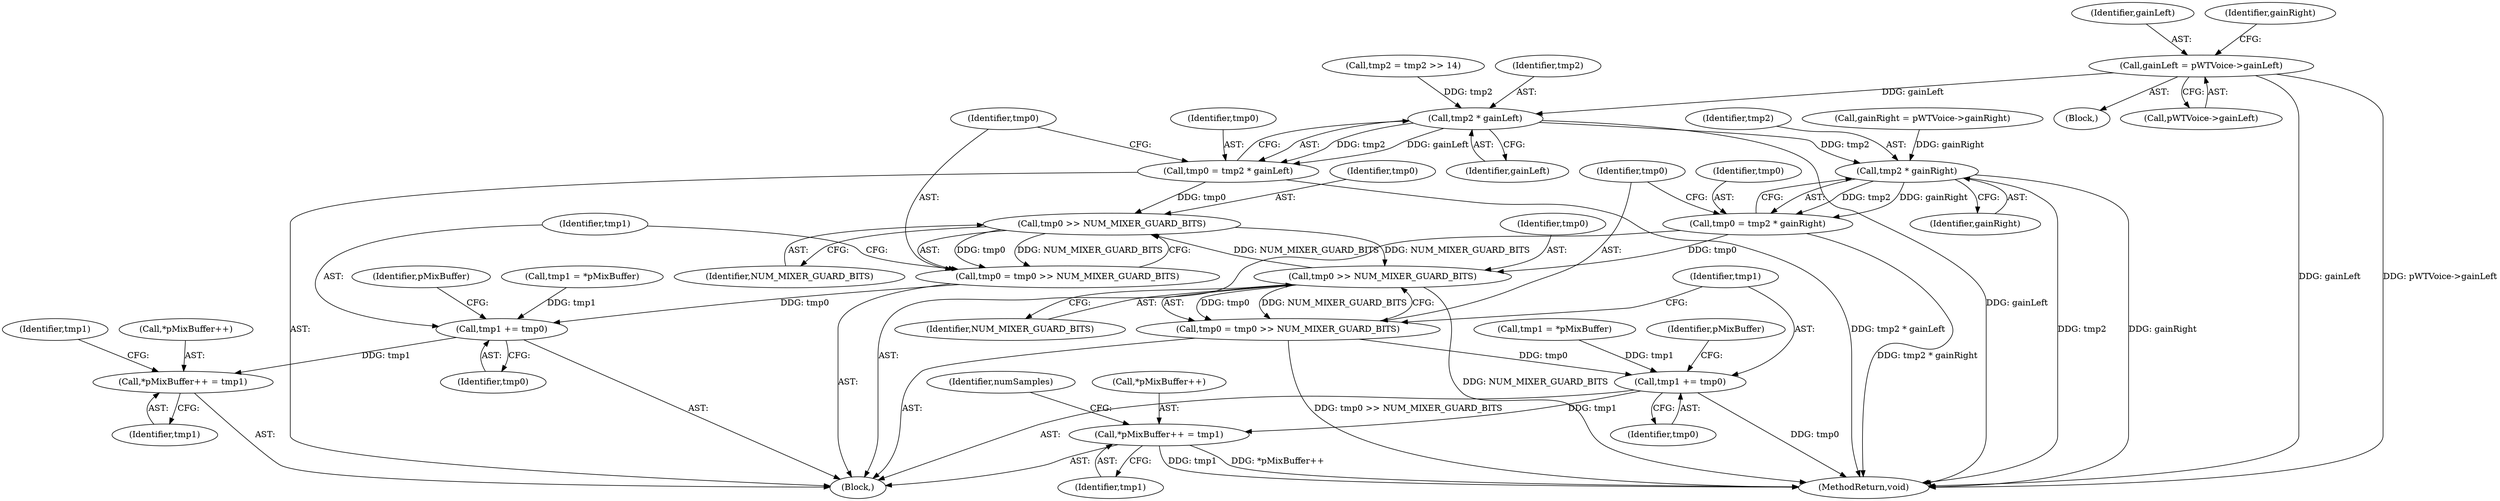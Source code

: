 digraph "0_Android_3ac044334c3ff6a61cb4238ff3ddaf17c7efcf49_4@pointer" {
"1000182" [label="(Call,gainLeft = pWTVoice->gainLeft)"];
"1000223" [label="(Call,tmp2 * gainLeft)"];
"1000221" [label="(Call,tmp0 = tmp2 * gainLeft)"];
"1000228" [label="(Call,tmp0 >> NUM_MIXER_GUARD_BITS)"];
"1000226" [label="(Call,tmp0 = tmp0 >> NUM_MIXER_GUARD_BITS)"];
"1000231" [label="(Call,tmp1 += tmp0)"];
"1000234" [label="(Call,*pMixBuffer++ = tmp1)"];
"1000250" [label="(Call,tmp0 >> NUM_MIXER_GUARD_BITS)"];
"1000248" [label="(Call,tmp0 = tmp0 >> NUM_MIXER_GUARD_BITS)"];
"1000253" [label="(Call,tmp1 += tmp0)"];
"1000256" [label="(Call,*pMixBuffer++ = tmp1)"];
"1000245" [label="(Call,tmp2 * gainRight)"];
"1000243" [label="(Call,tmp0 = tmp2 * gainRight)"];
"1000251" [label="(Identifier,tmp0)"];
"1000246" [label="(Identifier,tmp2)"];
"1000233" [label="(Identifier,tmp0)"];
"1000238" [label="(Identifier,tmp1)"];
"1000228" [label="(Call,tmp0 >> NUM_MIXER_GUARD_BITS)"];
"1000237" [label="(Identifier,pMixBuffer)"];
"1000255" [label="(Identifier,tmp0)"];
"1000231" [label="(Call,tmp1 += tmp0)"];
"1000223" [label="(Call,tmp2 * gainLeft)"];
"1000187" [label="(Call,gainRight = pWTVoice->gainRight)"];
"1000260" [label="(Identifier,tmp1)"];
"1000249" [label="(Identifier,tmp0)"];
"1000240" [label="(Identifier,tmp1)"];
"1000243" [label="(Call,tmp0 = tmp2 * gainRight)"];
"1000217" [label="(Call,tmp1 = *pMixBuffer)"];
"1000183" [label="(Identifier,gainLeft)"];
"1000188" [label="(Identifier,gainRight)"];
"1000230" [label="(Identifier,NUM_MIXER_GUARD_BITS)"];
"1000212" [label="(Call,tmp2 = tmp2 >> 14)"];
"1000224" [label="(Identifier,tmp2)"];
"1000256" [label="(Call,*pMixBuffer++ = tmp1)"];
"1000257" [label="(Call,*pMixBuffer++)"];
"1000248" [label="(Call,tmp0 = tmp0 >> NUM_MIXER_GUARD_BITS)"];
"1000250" [label="(Call,tmp0 >> NUM_MIXER_GUARD_BITS)"];
"1000235" [label="(Call,*pMixBuffer++)"];
"1000222" [label="(Identifier,tmp0)"];
"1000245" [label="(Call,tmp2 * gainRight)"];
"1000259" [label="(Identifier,pMixBuffer)"];
"1000247" [label="(Identifier,gainRight)"];
"1000254" [label="(Identifier,tmp1)"];
"1000225" [label="(Identifier,gainLeft)"];
"1000182" [label="(Call,gainLeft = pWTVoice->gainLeft)"];
"1000253" [label="(Call,tmp1 += tmp0)"];
"1000221" [label="(Call,tmp0 = tmp2 * gainLeft)"];
"1000234" [label="(Call,*pMixBuffer++ = tmp1)"];
"1000229" [label="(Identifier,tmp0)"];
"1000239" [label="(Call,tmp1 = *pMixBuffer)"];
"1000195" [label="(Block,)"];
"1000120" [label="(Block,)"];
"1000244" [label="(Identifier,tmp0)"];
"1000226" [label="(Call,tmp0 = tmp0 >> NUM_MIXER_GUARD_BITS)"];
"1000227" [label="(Identifier,tmp0)"];
"1000232" [label="(Identifier,tmp1)"];
"1000194" [label="(Identifier,numSamples)"];
"1000261" [label="(MethodReturn,void)"];
"1000252" [label="(Identifier,NUM_MIXER_GUARD_BITS)"];
"1000184" [label="(Call,pWTVoice->gainLeft)"];
"1000182" -> "1000120"  [label="AST: "];
"1000182" -> "1000184"  [label="CFG: "];
"1000183" -> "1000182"  [label="AST: "];
"1000184" -> "1000182"  [label="AST: "];
"1000188" -> "1000182"  [label="CFG: "];
"1000182" -> "1000261"  [label="DDG: gainLeft"];
"1000182" -> "1000261"  [label="DDG: pWTVoice->gainLeft"];
"1000182" -> "1000223"  [label="DDG: gainLeft"];
"1000223" -> "1000221"  [label="AST: "];
"1000223" -> "1000225"  [label="CFG: "];
"1000224" -> "1000223"  [label="AST: "];
"1000225" -> "1000223"  [label="AST: "];
"1000221" -> "1000223"  [label="CFG: "];
"1000223" -> "1000261"  [label="DDG: gainLeft"];
"1000223" -> "1000221"  [label="DDG: tmp2"];
"1000223" -> "1000221"  [label="DDG: gainLeft"];
"1000212" -> "1000223"  [label="DDG: tmp2"];
"1000223" -> "1000245"  [label="DDG: tmp2"];
"1000221" -> "1000195"  [label="AST: "];
"1000222" -> "1000221"  [label="AST: "];
"1000227" -> "1000221"  [label="CFG: "];
"1000221" -> "1000261"  [label="DDG: tmp2 * gainLeft"];
"1000221" -> "1000228"  [label="DDG: tmp0"];
"1000228" -> "1000226"  [label="AST: "];
"1000228" -> "1000230"  [label="CFG: "];
"1000229" -> "1000228"  [label="AST: "];
"1000230" -> "1000228"  [label="AST: "];
"1000226" -> "1000228"  [label="CFG: "];
"1000228" -> "1000226"  [label="DDG: tmp0"];
"1000228" -> "1000226"  [label="DDG: NUM_MIXER_GUARD_BITS"];
"1000250" -> "1000228"  [label="DDG: NUM_MIXER_GUARD_BITS"];
"1000228" -> "1000250"  [label="DDG: NUM_MIXER_GUARD_BITS"];
"1000226" -> "1000195"  [label="AST: "];
"1000227" -> "1000226"  [label="AST: "];
"1000232" -> "1000226"  [label="CFG: "];
"1000226" -> "1000231"  [label="DDG: tmp0"];
"1000231" -> "1000195"  [label="AST: "];
"1000231" -> "1000233"  [label="CFG: "];
"1000232" -> "1000231"  [label="AST: "];
"1000233" -> "1000231"  [label="AST: "];
"1000237" -> "1000231"  [label="CFG: "];
"1000217" -> "1000231"  [label="DDG: tmp1"];
"1000231" -> "1000234"  [label="DDG: tmp1"];
"1000234" -> "1000195"  [label="AST: "];
"1000234" -> "1000238"  [label="CFG: "];
"1000235" -> "1000234"  [label="AST: "];
"1000238" -> "1000234"  [label="AST: "];
"1000240" -> "1000234"  [label="CFG: "];
"1000250" -> "1000248"  [label="AST: "];
"1000250" -> "1000252"  [label="CFG: "];
"1000251" -> "1000250"  [label="AST: "];
"1000252" -> "1000250"  [label="AST: "];
"1000248" -> "1000250"  [label="CFG: "];
"1000250" -> "1000261"  [label="DDG: NUM_MIXER_GUARD_BITS"];
"1000250" -> "1000248"  [label="DDG: tmp0"];
"1000250" -> "1000248"  [label="DDG: NUM_MIXER_GUARD_BITS"];
"1000243" -> "1000250"  [label="DDG: tmp0"];
"1000248" -> "1000195"  [label="AST: "];
"1000249" -> "1000248"  [label="AST: "];
"1000254" -> "1000248"  [label="CFG: "];
"1000248" -> "1000261"  [label="DDG: tmp0 >> NUM_MIXER_GUARD_BITS"];
"1000248" -> "1000253"  [label="DDG: tmp0"];
"1000253" -> "1000195"  [label="AST: "];
"1000253" -> "1000255"  [label="CFG: "];
"1000254" -> "1000253"  [label="AST: "];
"1000255" -> "1000253"  [label="AST: "];
"1000259" -> "1000253"  [label="CFG: "];
"1000253" -> "1000261"  [label="DDG: tmp0"];
"1000239" -> "1000253"  [label="DDG: tmp1"];
"1000253" -> "1000256"  [label="DDG: tmp1"];
"1000256" -> "1000195"  [label="AST: "];
"1000256" -> "1000260"  [label="CFG: "];
"1000257" -> "1000256"  [label="AST: "];
"1000260" -> "1000256"  [label="AST: "];
"1000194" -> "1000256"  [label="CFG: "];
"1000256" -> "1000261"  [label="DDG: tmp1"];
"1000256" -> "1000261"  [label="DDG: *pMixBuffer++"];
"1000245" -> "1000243"  [label="AST: "];
"1000245" -> "1000247"  [label="CFG: "];
"1000246" -> "1000245"  [label="AST: "];
"1000247" -> "1000245"  [label="AST: "];
"1000243" -> "1000245"  [label="CFG: "];
"1000245" -> "1000261"  [label="DDG: tmp2"];
"1000245" -> "1000261"  [label="DDG: gainRight"];
"1000245" -> "1000243"  [label="DDG: tmp2"];
"1000245" -> "1000243"  [label="DDG: gainRight"];
"1000187" -> "1000245"  [label="DDG: gainRight"];
"1000243" -> "1000195"  [label="AST: "];
"1000244" -> "1000243"  [label="AST: "];
"1000249" -> "1000243"  [label="CFG: "];
"1000243" -> "1000261"  [label="DDG: tmp2 * gainRight"];
}
